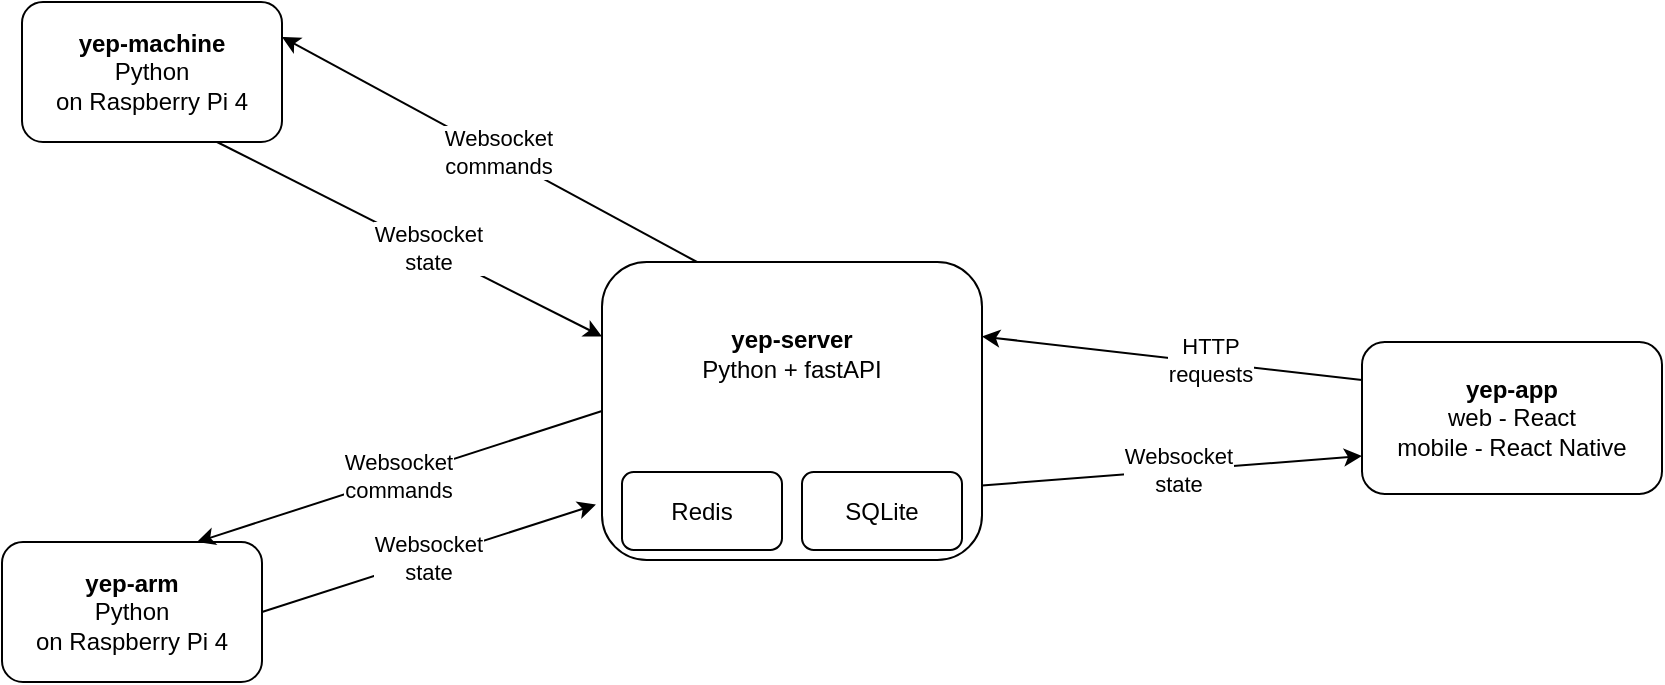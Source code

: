 <mxfile version="13.7.9" type="device"><diagram id="exqh0QRYPgPmFQnnTvOG" name="Page-1"><mxGraphModel dx="2788" dy="1617" grid="1" gridSize="10" guides="1" tooltips="1" connect="1" arrows="1" fold="1" page="1" pageScale="1" pageWidth="1169" pageHeight="827" math="0" shadow="0"><root><mxCell id="0"/><mxCell id="1" parent="0"/><mxCell id="zgzVjXk7qhQSNaWhkyub-3" value="&lt;b&gt;yep-machine&lt;/b&gt;&lt;br&gt;Python&lt;br&gt;on Raspberry Pi 4" style="rounded=1;whiteSpace=wrap;html=1;" vertex="1" parent="1"><mxGeometry x="230" y="230" width="130" height="70" as="geometry"/></mxCell><mxCell id="zgzVjXk7qhQSNaWhkyub-4" value="&lt;b&gt;yep-arm&lt;/b&gt;&lt;br&gt;Python&lt;br&gt;on Raspberry Pi 4" style="rounded=1;whiteSpace=wrap;html=1;" vertex="1" parent="1"><mxGeometry x="220" y="500" width="130" height="70" as="geometry"/></mxCell><mxCell id="zgzVjXk7qhQSNaWhkyub-5" value="&lt;b&gt;yep-app&lt;br&gt;&lt;/b&gt;web - React&lt;br&gt;mobile - React Native" style="rounded=1;whiteSpace=wrap;html=1;" vertex="1" parent="1"><mxGeometry x="900" y="400" width="150" height="76" as="geometry"/></mxCell><mxCell id="zgzVjXk7qhQSNaWhkyub-2" value="&lt;b&gt;yep-server&lt;/b&gt;&lt;br&gt;Python + fastAPI&lt;br&gt;&lt;br&gt;&lt;br&gt;&lt;br&gt;&lt;br&gt;" style="rounded=1;whiteSpace=wrap;html=1;" vertex="1" parent="1"><mxGeometry x="520" y="360" width="190" height="149" as="geometry"/></mxCell><mxCell id="zgzVjXk7qhQSNaWhkyub-11" value="SQLite" style="rounded=1;whiteSpace=wrap;html=1;" vertex="1" parent="1"><mxGeometry x="620" y="465" width="80" height="39" as="geometry"/></mxCell><mxCell id="zgzVjXk7qhQSNaWhkyub-10" value="Redis" style="rounded=1;whiteSpace=wrap;html=1;" vertex="1" parent="1"><mxGeometry x="530" y="465" width="80" height="39" as="geometry"/></mxCell><mxCell id="zgzVjXk7qhQSNaWhkyub-13" value="" style="endArrow=classic;html=1;entryX=1;entryY=0.25;entryDx=0;entryDy=0;exitX=0;exitY=0.25;exitDx=0;exitDy=0;" edge="1" parent="1" source="zgzVjXk7qhQSNaWhkyub-5" target="zgzVjXk7qhQSNaWhkyub-2"><mxGeometry width="50" height="50" relative="1" as="geometry"><mxPoint x="740" y="450" as="sourcePoint"/><mxPoint x="790" y="400" as="targetPoint"/></mxGeometry></mxCell><mxCell id="zgzVjXk7qhQSNaWhkyub-29" value="HTTP&lt;br&gt;requests" style="edgeLabel;html=1;align=center;verticalAlign=middle;resizable=0;points=[];" vertex="1" connectable="0" parent="zgzVjXk7qhQSNaWhkyub-13"><mxGeometry x="-0.2" y="-2" relative="1" as="geometry"><mxPoint as="offset"/></mxGeometry></mxCell><mxCell id="zgzVjXk7qhQSNaWhkyub-16" value="" style="endArrow=classic;html=1;entryX=0;entryY=0.75;entryDx=0;entryDy=0;exitX=1;exitY=0.75;exitDx=0;exitDy=0;" edge="1" parent="1" source="zgzVjXk7qhQSNaWhkyub-2" target="zgzVjXk7qhQSNaWhkyub-5"><mxGeometry width="50" height="50" relative="1" as="geometry"><mxPoint x="740" y="450" as="sourcePoint"/><mxPoint x="790" y="400" as="targetPoint"/></mxGeometry></mxCell><mxCell id="zgzVjXk7qhQSNaWhkyub-30" value="Websocket&lt;br&gt;state" style="edgeLabel;html=1;align=center;verticalAlign=middle;resizable=0;points=[];" vertex="1" connectable="0" parent="zgzVjXk7qhQSNaWhkyub-16"><mxGeometry x="0.036" relative="1" as="geometry"><mxPoint as="offset"/></mxGeometry></mxCell><mxCell id="zgzVjXk7qhQSNaWhkyub-19" value="" style="endArrow=classic;html=1;entryX=1;entryY=0.25;entryDx=0;entryDy=0;exitX=0.25;exitY=0;exitDx=0;exitDy=0;" edge="1" parent="1" source="zgzVjXk7qhQSNaWhkyub-2" target="zgzVjXk7qhQSNaWhkyub-3"><mxGeometry width="50" height="50" relative="1" as="geometry"><mxPoint x="740" y="440" as="sourcePoint"/><mxPoint x="790" y="390" as="targetPoint"/></mxGeometry></mxCell><mxCell id="zgzVjXk7qhQSNaWhkyub-28" value="Websocket&lt;br&gt;commands" style="edgeLabel;html=1;align=center;verticalAlign=middle;resizable=0;points=[];" vertex="1" connectable="0" parent="zgzVjXk7qhQSNaWhkyub-19"><mxGeometry x="-0.031" y="-1" relative="1" as="geometry"><mxPoint as="offset"/></mxGeometry></mxCell><mxCell id="zgzVjXk7qhQSNaWhkyub-25" value="" style="endArrow=classic;html=1;entryX=0;entryY=0.25;entryDx=0;entryDy=0;exitX=0.75;exitY=1;exitDx=0;exitDy=0;" edge="1" parent="1" source="zgzVjXk7qhQSNaWhkyub-3" target="zgzVjXk7qhQSNaWhkyub-2"><mxGeometry width="50" height="50" relative="1" as="geometry"><mxPoint x="740" y="420" as="sourcePoint"/><mxPoint x="790" y="370" as="targetPoint"/></mxGeometry></mxCell><mxCell id="zgzVjXk7qhQSNaWhkyub-27" value="Websocket&lt;br&gt;state" style="edgeLabel;html=1;align=center;verticalAlign=middle;resizable=0;points=[];" vertex="1" connectable="0" parent="zgzVjXk7qhQSNaWhkyub-25"><mxGeometry x="0.093" relative="1" as="geometry"><mxPoint as="offset"/></mxGeometry></mxCell><mxCell id="zgzVjXk7qhQSNaWhkyub-31" value="" style="endArrow=classic;html=1;entryX=0.75;entryY=0;entryDx=0;entryDy=0;exitX=0;exitY=0.5;exitDx=0;exitDy=0;" edge="1" parent="1" source="zgzVjXk7qhQSNaWhkyub-2" target="zgzVjXk7qhQSNaWhkyub-4"><mxGeometry width="50" height="50" relative="1" as="geometry"><mxPoint x="740" y="400" as="sourcePoint"/><mxPoint x="790" y="350" as="targetPoint"/></mxGeometry></mxCell><mxCell id="zgzVjXk7qhQSNaWhkyub-32" value="Websocket&lt;br&gt;commands" style="edgeLabel;html=1;align=center;verticalAlign=middle;resizable=0;points=[];" vertex="1" connectable="0" parent="zgzVjXk7qhQSNaWhkyub-31"><mxGeometry x="0.005" y="-1" relative="1" as="geometry"><mxPoint as="offset"/></mxGeometry></mxCell><mxCell id="zgzVjXk7qhQSNaWhkyub-35" value="Websocket&lt;br&gt;state" style="endArrow=classic;html=1;entryX=-0.016;entryY=0.814;entryDx=0;entryDy=0;entryPerimeter=0;exitX=1;exitY=0.5;exitDx=0;exitDy=0;" edge="1" parent="1" source="zgzVjXk7qhQSNaWhkyub-4" target="zgzVjXk7qhQSNaWhkyub-2"><mxGeometry width="50" height="50" relative="1" as="geometry"><mxPoint x="740" y="390" as="sourcePoint"/><mxPoint x="790" y="340" as="targetPoint"/></mxGeometry></mxCell></root></mxGraphModel></diagram></mxfile>